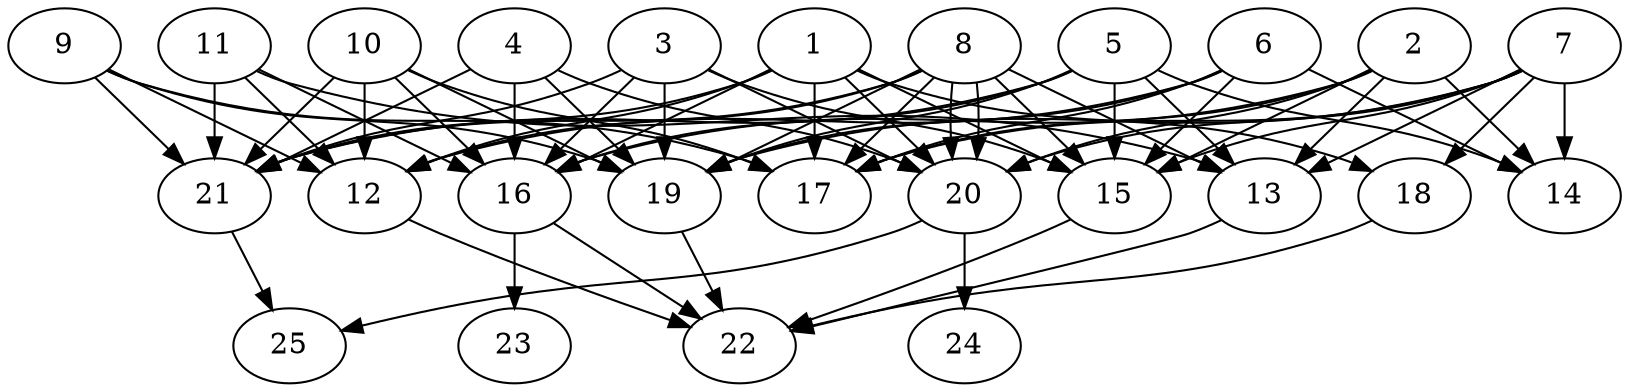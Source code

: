 // DAG automatically generated by daggen at Tue Aug  6 16:26:47 2019
// ./daggen --dot -n 25 --ccr 0.3 --fat 0.8 --regular 0.5 --density 0.7 --mindata 5242880 --maxdata 52428800 
digraph G {
  1 [size="161262933", alpha="0.06", expect_size="48378880"] 
  1 -> 12 [size ="48378880"]
  1 -> 15 [size ="48378880"]
  1 -> 16 [size ="48378880"]
  1 -> 17 [size ="48378880"]
  1 -> 18 [size ="48378880"]
  1 -> 20 [size ="48378880"]
  1 -> 21 [size ="48378880"]
  2 [size="23418880", alpha="0.14", expect_size="7025664"] 
  2 -> 13 [size ="7025664"]
  2 -> 14 [size ="7025664"]
  2 -> 15 [size ="7025664"]
  2 -> 16 [size ="7025664"]
  2 -> 17 [size ="7025664"]
  2 -> 20 [size ="7025664"]
  3 [size="72034987", alpha="0.08", expect_size="21610496"] 
  3 -> 15 [size ="21610496"]
  3 -> 16 [size ="21610496"]
  3 -> 19 [size ="21610496"]
  3 -> 20 [size ="21610496"]
  3 -> 21 [size ="21610496"]
  4 [size="59037013", alpha="0.15", expect_size="17711104"] 
  4 -> 16 [size ="17711104"]
  4 -> 19 [size ="17711104"]
  4 -> 20 [size ="17711104"]
  4 -> 21 [size ="17711104"]
  5 [size="75711147", alpha="0.04", expect_size="22713344"] 
  5 -> 13 [size ="22713344"]
  5 -> 14 [size ="22713344"]
  5 -> 15 [size ="22713344"]
  5 -> 16 [size ="22713344"]
  5 -> 19 [size ="22713344"]
  5 -> 21 [size ="22713344"]
  6 [size="89391787", alpha="0.02", expect_size="26817536"] 
  6 -> 12 [size ="26817536"]
  6 -> 14 [size ="26817536"]
  6 -> 15 [size ="26817536"]
  6 -> 17 [size ="26817536"]
  6 -> 19 [size ="26817536"]
  7 [size="128491520", alpha="0.02", expect_size="38547456"] 
  7 -> 13 [size ="38547456"]
  7 -> 14 [size ="38547456"]
  7 -> 15 [size ="38547456"]
  7 -> 17 [size ="38547456"]
  7 -> 18 [size ="38547456"]
  7 -> 19 [size ="38547456"]
  7 -> 20 [size ="38547456"]
  8 [size="60095147", alpha="0.10", expect_size="18028544"] 
  8 -> 12 [size ="18028544"]
  8 -> 13 [size ="18028544"]
  8 -> 15 [size ="18028544"]
  8 -> 17 [size ="18028544"]
  8 -> 19 [size ="18028544"]
  8 -> 20 [size ="18028544"]
  8 -> 20 [size ="18028544"]
  8 -> 21 [size ="18028544"]
  9 [size="140349440", alpha="0.08", expect_size="42104832"] 
  9 -> 12 [size ="42104832"]
  9 -> 17 [size ="42104832"]
  9 -> 19 [size ="42104832"]
  9 -> 21 [size ="42104832"]
  10 [size="168103253", alpha="0.14", expect_size="50430976"] 
  10 -> 12 [size ="50430976"]
  10 -> 16 [size ="50430976"]
  10 -> 17 [size ="50430976"]
  10 -> 19 [size ="50430976"]
  10 -> 21 [size ="50430976"]
  11 [size="51015680", alpha="0.10", expect_size="15304704"] 
  11 -> 12 [size ="15304704"]
  11 -> 13 [size ="15304704"]
  11 -> 16 [size ="15304704"]
  11 -> 21 [size ="15304704"]
  12 [size="99116373", alpha="0.15", expect_size="29734912"] 
  12 -> 22 [size ="29734912"]
  13 [size="49943893", alpha="0.09", expect_size="14983168"] 
  13 -> 22 [size ="14983168"]
  14 [size="110462293", alpha="0.06", expect_size="33138688"] 
  15 [size="71625387", alpha="0.03", expect_size="21487616"] 
  15 -> 22 [size ="21487616"]
  16 [size="99874133", alpha="0.06", expect_size="29962240"] 
  16 -> 22 [size ="29962240"]
  16 -> 23 [size ="29962240"]
  17 [size="112213333", alpha="0.03", expect_size="33664000"] 
  18 [size="125955413", alpha="0.14", expect_size="37786624"] 
  18 -> 22 [size ="37786624"]
  19 [size="43403947", alpha="0.10", expect_size="13021184"] 
  19 -> 22 [size ="13021184"]
  20 [size="103720960", alpha="0.13", expect_size="31116288"] 
  20 -> 24 [size ="31116288"]
  20 -> 25 [size ="31116288"]
  21 [size="54944427", alpha="0.14", expect_size="16483328"] 
  21 -> 25 [size ="16483328"]
  22 [size="130300587", alpha="0.16", expect_size="39090176"] 
  23 [size="87214080", alpha="0.06", expect_size="26164224"] 
  24 [size="154589867", alpha="0.20", expect_size="46376960"] 
  25 [size="45769387", alpha="0.02", expect_size="13730816"] 
}

